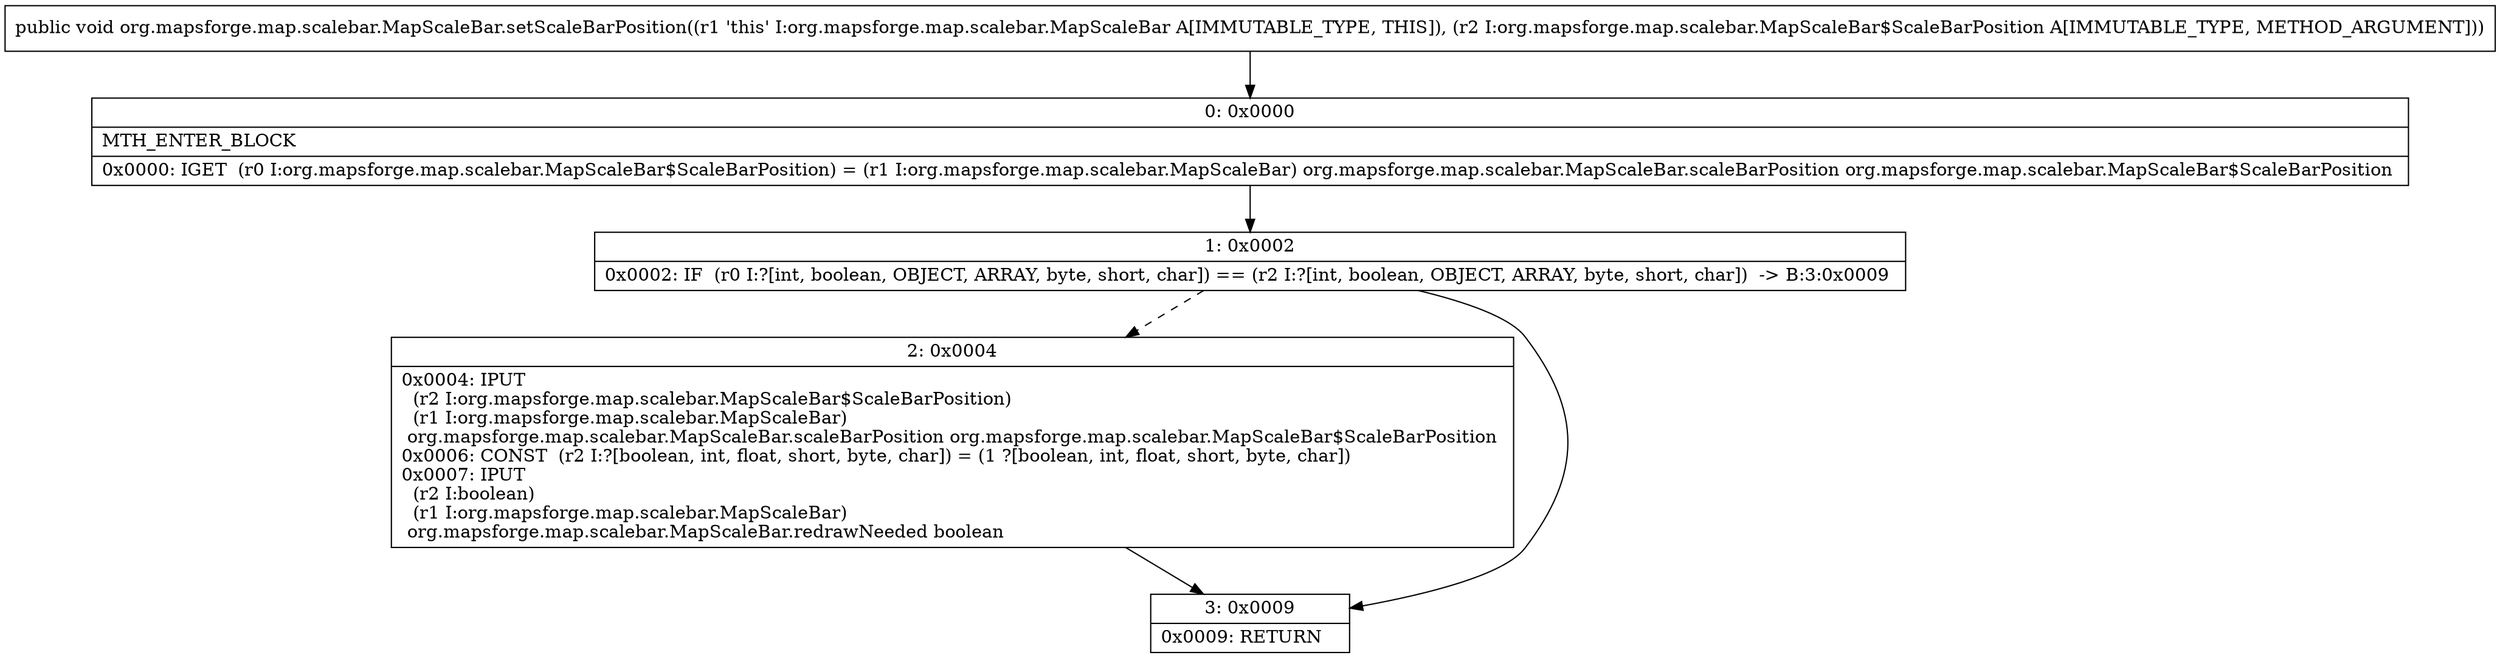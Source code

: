 digraph "CFG fororg.mapsforge.map.scalebar.MapScaleBar.setScaleBarPosition(Lorg\/mapsforge\/map\/scalebar\/MapScaleBar$ScaleBarPosition;)V" {
Node_0 [shape=record,label="{0\:\ 0x0000|MTH_ENTER_BLOCK\l|0x0000: IGET  (r0 I:org.mapsforge.map.scalebar.MapScaleBar$ScaleBarPosition) = (r1 I:org.mapsforge.map.scalebar.MapScaleBar) org.mapsforge.map.scalebar.MapScaleBar.scaleBarPosition org.mapsforge.map.scalebar.MapScaleBar$ScaleBarPosition \l}"];
Node_1 [shape=record,label="{1\:\ 0x0002|0x0002: IF  (r0 I:?[int, boolean, OBJECT, ARRAY, byte, short, char]) == (r2 I:?[int, boolean, OBJECT, ARRAY, byte, short, char])  \-\> B:3:0x0009 \l}"];
Node_2 [shape=record,label="{2\:\ 0x0004|0x0004: IPUT  \l  (r2 I:org.mapsforge.map.scalebar.MapScaleBar$ScaleBarPosition)\l  (r1 I:org.mapsforge.map.scalebar.MapScaleBar)\l org.mapsforge.map.scalebar.MapScaleBar.scaleBarPosition org.mapsforge.map.scalebar.MapScaleBar$ScaleBarPosition \l0x0006: CONST  (r2 I:?[boolean, int, float, short, byte, char]) = (1 ?[boolean, int, float, short, byte, char]) \l0x0007: IPUT  \l  (r2 I:boolean)\l  (r1 I:org.mapsforge.map.scalebar.MapScaleBar)\l org.mapsforge.map.scalebar.MapScaleBar.redrawNeeded boolean \l}"];
Node_3 [shape=record,label="{3\:\ 0x0009|0x0009: RETURN   \l}"];
MethodNode[shape=record,label="{public void org.mapsforge.map.scalebar.MapScaleBar.setScaleBarPosition((r1 'this' I:org.mapsforge.map.scalebar.MapScaleBar A[IMMUTABLE_TYPE, THIS]), (r2 I:org.mapsforge.map.scalebar.MapScaleBar$ScaleBarPosition A[IMMUTABLE_TYPE, METHOD_ARGUMENT])) }"];
MethodNode -> Node_0;
Node_0 -> Node_1;
Node_1 -> Node_2[style=dashed];
Node_1 -> Node_3;
Node_2 -> Node_3;
}

